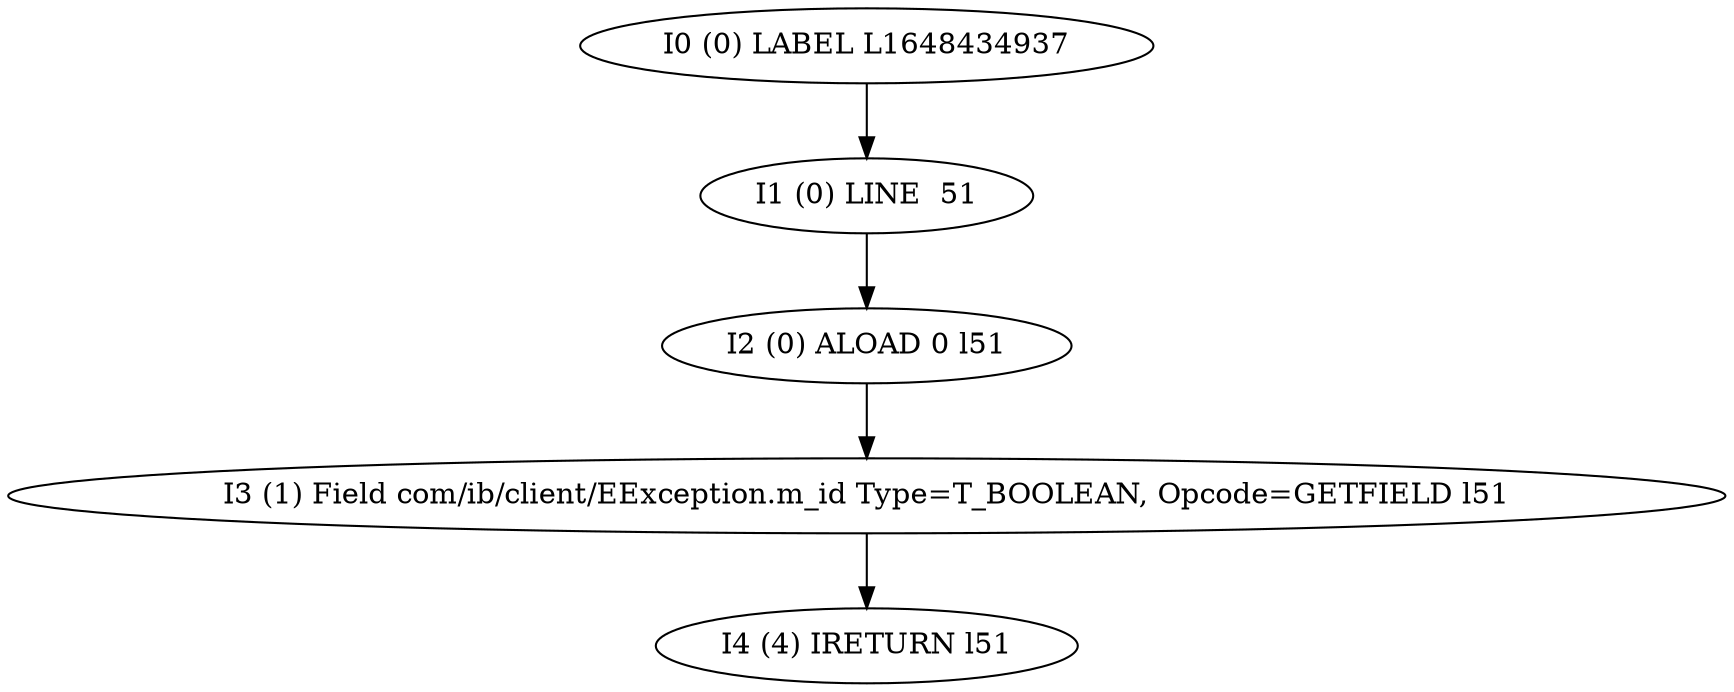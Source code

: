 digraph G {
  1 [ label="I0 (0) LABEL L1648434937" ];
  2 [ label="I1 (0) LINE  51" ];
  3 [ label="I2 (0) ALOAD 0 l51" ];
  4 [ label="I3 (1) Field com/ib/client/EException.m_id Type=T_BOOLEAN, Opcode=GETFIELD l51" ];
  5 [ label="I4 (4) IRETURN l51" ];
  1 -> 2 [ label="" ];
  2 -> 3 [ label="" ];
  3 -> 4 [ label="" ];
  4 -> 5 [ label="" ];
}
